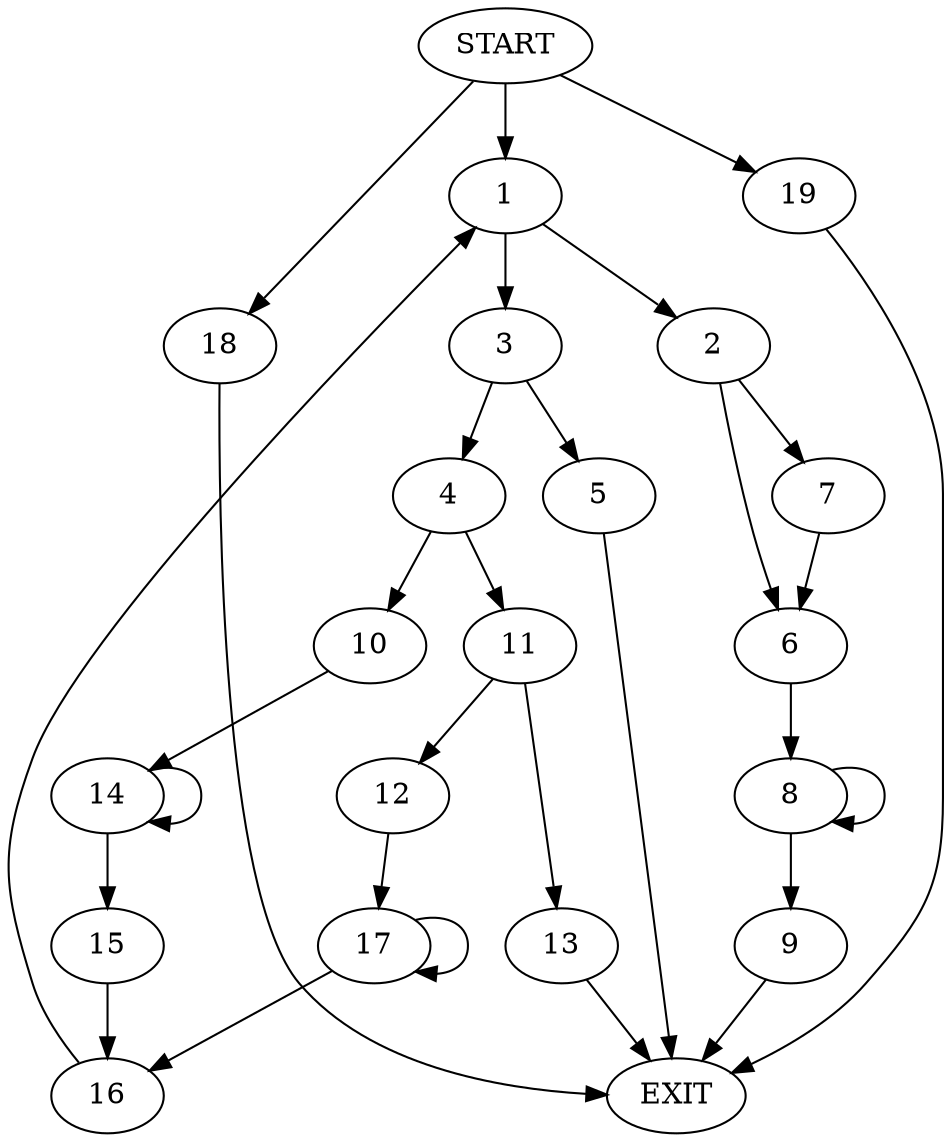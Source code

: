 digraph {
0 [label="START"]
20 [label="EXIT"]
0 -> 1
1 -> 2
1 -> 3
3 -> 4
3 -> 5
2 -> 6
2 -> 7
6 -> 8
7 -> 6
8 -> 9
8 -> 8
9 -> 20
5 -> 20
4 -> 10
4 -> 11
11 -> 12
11 -> 13
10 -> 14
14 -> 15
14 -> 14
15 -> 16
16 -> 1
13 -> 20
12 -> 17
17 -> 17
17 -> 16
0 -> 18
18 -> 20
0 -> 19
19 -> 20
}
